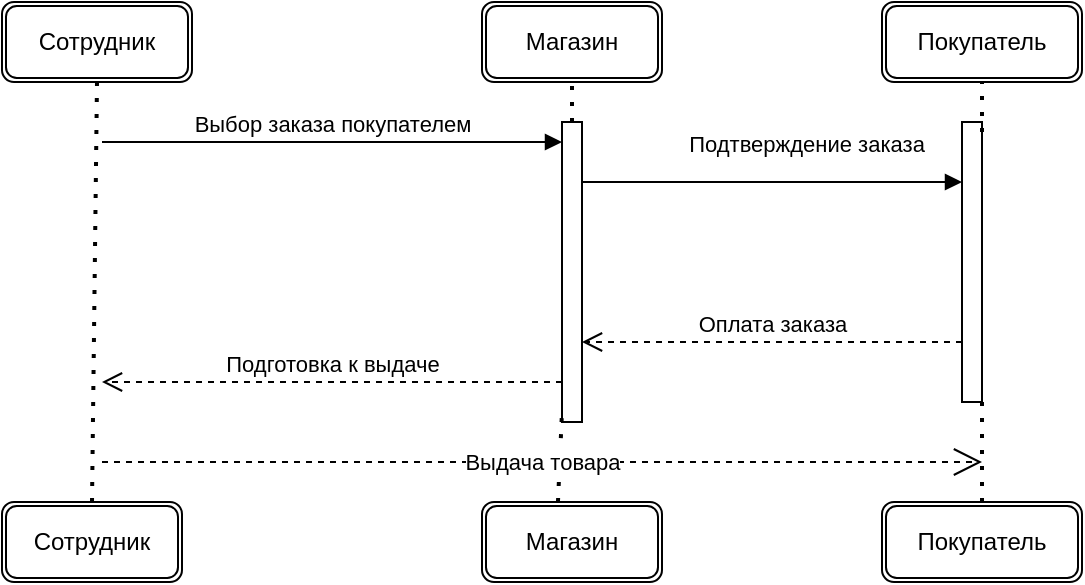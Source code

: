 <mxfile version="22.1.0" type="device">
  <diagram name="Страница — 1" id="Q_qUDjCYTLZ_EyE5krwc">
    <mxGraphModel dx="1002" dy="567" grid="1" gridSize="10" guides="1" tooltips="1" connect="1" arrows="1" fold="1" page="1" pageScale="1" pageWidth="827" pageHeight="1169" math="0" shadow="0">
      <root>
        <mxCell id="0" />
        <mxCell id="1" parent="0" />
        <mxCell id="Ppb1o1xZ7ysDEyh1I1LZ-4" value="" style="endArrow=none;dashed=1;html=1;dashPattern=1 3;strokeWidth=2;rounded=0;entryX=0.5;entryY=1;entryDx=0;entryDy=0;exitX=0.5;exitY=0;exitDx=0;exitDy=0;" edge="1" parent="1" source="Ppb1o1xZ7ysDEyh1I1LZ-9" target="Ppb1o1xZ7ysDEyh1I1LZ-8">
          <mxGeometry width="50" height="50" relative="1" as="geometry">
            <mxPoint x="90" y="260" as="sourcePoint" />
            <mxPoint x="87" y="130" as="targetPoint" />
          </mxGeometry>
        </mxCell>
        <mxCell id="Ppb1o1xZ7ysDEyh1I1LZ-8" value="Сотрудник" style="shape=ext;double=1;rounded=1;whiteSpace=wrap;html=1;" vertex="1" parent="1">
          <mxGeometry x="40" y="80" width="95" height="40" as="geometry" />
        </mxCell>
        <mxCell id="Ppb1o1xZ7ysDEyh1I1LZ-9" value="Сотрудник" style="shape=ext;double=1;rounded=1;whiteSpace=wrap;html=1;" vertex="1" parent="1">
          <mxGeometry x="40" y="330" width="90" height="40" as="geometry" />
        </mxCell>
        <mxCell id="Ppb1o1xZ7ysDEyh1I1LZ-10" value="Выбор заказа покупателем" style="html=1;verticalAlign=bottom;endArrow=block;curved=0;rounded=0;" edge="1" parent="1">
          <mxGeometry width="80" relative="1" as="geometry">
            <mxPoint x="90" y="150" as="sourcePoint" />
            <mxPoint x="320" y="150" as="targetPoint" />
          </mxGeometry>
        </mxCell>
        <mxCell id="Ppb1o1xZ7ysDEyh1I1LZ-11" value="Подготовка к выдаче" style="html=1;verticalAlign=bottom;endArrow=open;dashed=1;endSize=8;curved=0;rounded=0;" edge="1" parent="1">
          <mxGeometry relative="1" as="geometry">
            <mxPoint x="90" y="270" as="targetPoint" />
            <mxPoint x="320" y="270" as="sourcePoint" />
            <Array as="points" />
          </mxGeometry>
        </mxCell>
        <mxCell id="Ppb1o1xZ7ysDEyh1I1LZ-12" value="" style="html=1;points=[[0,0,0,0,5],[0,1,0,0,-5],[1,0,0,0,5],[1,1,0,0,-5]];perimeter=orthogonalPerimeter;outlineConnect=0;targetShapes=umlLifeline;portConstraint=eastwest;newEdgeStyle={&quot;curved&quot;:0,&quot;rounded&quot;:0};" vertex="1" parent="1">
          <mxGeometry x="320" y="140" width="10" height="150" as="geometry" />
        </mxCell>
        <mxCell id="Ppb1o1xZ7ysDEyh1I1LZ-13" value="Подтверждение заказа" style="html=1;verticalAlign=bottom;endArrow=block;curved=0;rounded=0;" edge="1" parent="1">
          <mxGeometry x="0.176" y="10" relative="1" as="geometry">
            <mxPoint x="330" y="170" as="sourcePoint" />
            <mxPoint x="520" y="170" as="targetPoint" />
            <mxPoint as="offset" />
          </mxGeometry>
        </mxCell>
        <mxCell id="Ppb1o1xZ7ysDEyh1I1LZ-14" value="Оплата заказа" style="html=1;verticalAlign=bottom;endArrow=open;dashed=1;endSize=8;curved=0;rounded=0;" edge="1" parent="1">
          <mxGeometry relative="1" as="geometry">
            <mxPoint x="330" y="250" as="targetPoint" />
            <mxPoint x="520" y="250" as="sourcePoint" />
          </mxGeometry>
        </mxCell>
        <mxCell id="Ppb1o1xZ7ysDEyh1I1LZ-15" value="Магазин" style="shape=ext;double=1;rounded=1;whiteSpace=wrap;html=1;" vertex="1" parent="1">
          <mxGeometry x="280" y="80" width="90" height="40" as="geometry" />
        </mxCell>
        <mxCell id="Ppb1o1xZ7ysDEyh1I1LZ-16" value="" style="endArrow=none;dashed=1;html=1;dashPattern=1 3;strokeWidth=2;rounded=0;entryX=0.5;entryY=1;entryDx=0;entryDy=0;" edge="1" parent="1" source="Ppb1o1xZ7ysDEyh1I1LZ-12" target="Ppb1o1xZ7ysDEyh1I1LZ-15">
          <mxGeometry width="50" height="50" relative="1" as="geometry">
            <mxPoint x="390" y="320" as="sourcePoint" />
            <mxPoint x="440" y="270" as="targetPoint" />
          </mxGeometry>
        </mxCell>
        <mxCell id="Ppb1o1xZ7ysDEyh1I1LZ-17" value="Магазин" style="shape=ext;double=1;rounded=1;whiteSpace=wrap;html=1;" vertex="1" parent="1">
          <mxGeometry x="280" y="330" width="90" height="40" as="geometry" />
        </mxCell>
        <mxCell id="Ppb1o1xZ7ysDEyh1I1LZ-18" value="" style="endArrow=none;dashed=1;html=1;dashPattern=1 3;strokeWidth=2;rounded=0;entryX=0;entryY=1;entryDx=0;entryDy=-5;entryPerimeter=0;exitX=0.422;exitY=0;exitDx=0;exitDy=0;exitPerimeter=0;" edge="1" parent="1" source="Ppb1o1xZ7ysDEyh1I1LZ-17" target="Ppb1o1xZ7ysDEyh1I1LZ-12">
          <mxGeometry width="50" height="50" relative="1" as="geometry">
            <mxPoint x="390" y="320" as="sourcePoint" />
            <mxPoint x="440" y="270" as="targetPoint" />
          </mxGeometry>
        </mxCell>
        <mxCell id="Ppb1o1xZ7ysDEyh1I1LZ-19" value="Покупатель" style="shape=ext;double=1;rounded=1;whiteSpace=wrap;html=1;" vertex="1" parent="1">
          <mxGeometry x="480" y="80" width="100" height="40" as="geometry" />
        </mxCell>
        <mxCell id="Ppb1o1xZ7ysDEyh1I1LZ-20" value="" style="html=1;points=[[0,0,0,0,5],[0,1,0,0,-5],[1,0,0,0,5],[1,1,0,0,-5]];perimeter=orthogonalPerimeter;outlineConnect=0;targetShapes=umlLifeline;portConstraint=eastwest;newEdgeStyle={&quot;curved&quot;:0,&quot;rounded&quot;:0};" vertex="1" parent="1">
          <mxGeometry x="520" y="140" width="10" height="140" as="geometry" />
        </mxCell>
        <mxCell id="Ppb1o1xZ7ysDEyh1I1LZ-21" value="" style="endArrow=none;dashed=1;html=1;dashPattern=1 3;strokeWidth=2;rounded=0;entryX=0.5;entryY=1;entryDx=0;entryDy=0;exitX=1;exitY=0;exitDx=0;exitDy=5;exitPerimeter=0;" edge="1" parent="1" source="Ppb1o1xZ7ysDEyh1I1LZ-20" target="Ppb1o1xZ7ysDEyh1I1LZ-19">
          <mxGeometry width="50" height="50" relative="1" as="geometry">
            <mxPoint x="390" y="320" as="sourcePoint" />
            <mxPoint x="440" y="270" as="targetPoint" />
          </mxGeometry>
        </mxCell>
        <mxCell id="Ppb1o1xZ7ysDEyh1I1LZ-23" value="Покупатель" style="shape=ext;double=1;rounded=1;whiteSpace=wrap;html=1;" vertex="1" parent="1">
          <mxGeometry x="480" y="330" width="100" height="40" as="geometry" />
        </mxCell>
        <mxCell id="Ppb1o1xZ7ysDEyh1I1LZ-24" value="" style="endArrow=none;dashed=1;html=1;dashPattern=1 3;strokeWidth=2;rounded=0;" edge="1" parent="1" source="Ppb1o1xZ7ysDEyh1I1LZ-23" target="Ppb1o1xZ7ysDEyh1I1LZ-20">
          <mxGeometry width="50" height="50" relative="1" as="geometry">
            <mxPoint x="390" y="320" as="sourcePoint" />
            <mxPoint x="440" y="270" as="targetPoint" />
          </mxGeometry>
        </mxCell>
        <mxCell id="Ppb1o1xZ7ysDEyh1I1LZ-25" value="Выдача товара" style="endArrow=open;endSize=12;dashed=1;html=1;rounded=0;" edge="1" parent="1">
          <mxGeometry width="160" relative="1" as="geometry">
            <mxPoint x="90" y="310" as="sourcePoint" />
            <mxPoint x="530" y="310" as="targetPoint" />
          </mxGeometry>
        </mxCell>
      </root>
    </mxGraphModel>
  </diagram>
</mxfile>
